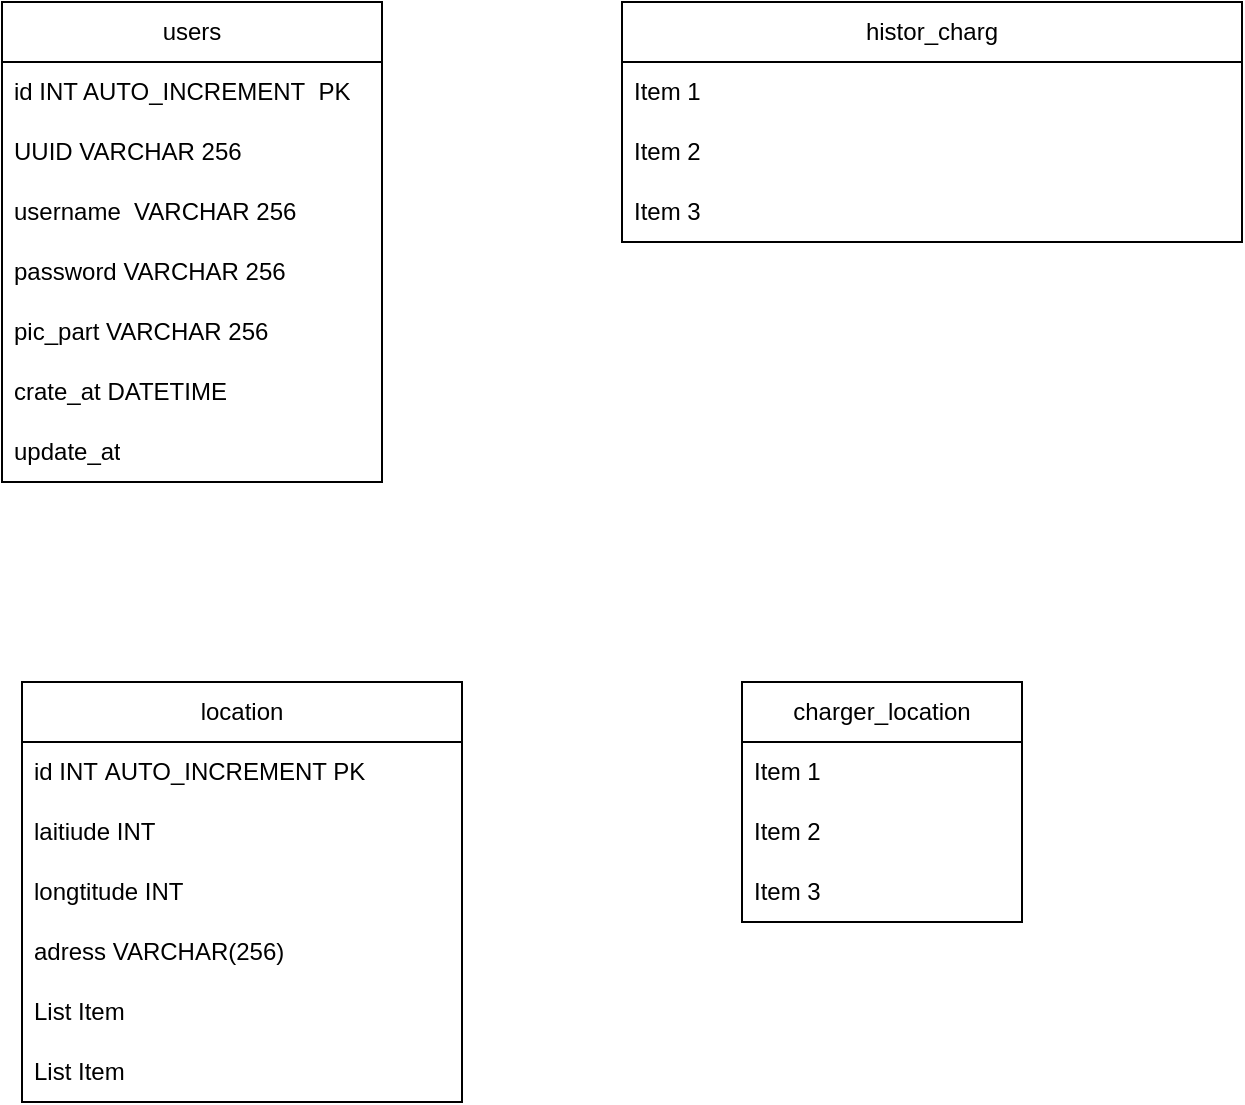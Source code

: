 <mxfile version="27.1.6">
  <diagram name="หน้า-1" id="cEcGtDLXEG_0A7J9oUam">
    <mxGraphModel dx="1665" dy="743" grid="1" gridSize="10" guides="1" tooltips="1" connect="1" arrows="1" fold="1" page="1" pageScale="1" pageWidth="827" pageHeight="1169" math="0" shadow="0">
      <root>
        <mxCell id="0" />
        <mxCell id="1" parent="0" />
        <mxCell id="DuR0c3DTrFcQEo_LRFLy-1" value="users" style="swimlane;fontStyle=0;childLayout=stackLayout;horizontal=1;startSize=30;horizontalStack=0;resizeParent=1;resizeParentMax=0;resizeLast=0;collapsible=1;marginBottom=0;whiteSpace=wrap;html=1;" vertex="1" parent="1">
          <mxGeometry x="60" y="30" width="190" height="240" as="geometry" />
        </mxCell>
        <mxCell id="DuR0c3DTrFcQEo_LRFLy-2" value="id INT AUTO_INCREMENT&amp;nbsp; PK" style="text;strokeColor=none;fillColor=none;align=left;verticalAlign=middle;spacingLeft=4;spacingRight=4;overflow=hidden;points=[[0,0.5],[1,0.5]];portConstraint=eastwest;rotatable=0;whiteSpace=wrap;html=1;" vertex="1" parent="DuR0c3DTrFcQEo_LRFLy-1">
          <mxGeometry y="30" width="190" height="30" as="geometry" />
        </mxCell>
        <mxCell id="DuR0c3DTrFcQEo_LRFLy-3" value="UUID VARCHAR 256" style="text;strokeColor=none;fillColor=none;align=left;verticalAlign=middle;spacingLeft=4;spacingRight=4;overflow=hidden;points=[[0,0.5],[1,0.5]];portConstraint=eastwest;rotatable=0;whiteSpace=wrap;html=1;" vertex="1" parent="DuR0c3DTrFcQEo_LRFLy-1">
          <mxGeometry y="60" width="190" height="30" as="geometry" />
        </mxCell>
        <mxCell id="DuR0c3DTrFcQEo_LRFLy-4" value="username&amp;nbsp; VARCHAR 256" style="text;strokeColor=none;fillColor=none;align=left;verticalAlign=middle;spacingLeft=4;spacingRight=4;overflow=hidden;points=[[0,0.5],[1,0.5]];portConstraint=eastwest;rotatable=0;whiteSpace=wrap;html=1;" vertex="1" parent="DuR0c3DTrFcQEo_LRFLy-1">
          <mxGeometry y="90" width="190" height="30" as="geometry" />
        </mxCell>
        <mxCell id="DuR0c3DTrFcQEo_LRFLy-5" value="password VARCHAR 256" style="text;strokeColor=none;fillColor=none;align=left;verticalAlign=middle;spacingLeft=4;spacingRight=4;overflow=hidden;points=[[0,0.5],[1,0.5]];portConstraint=eastwest;rotatable=0;whiteSpace=wrap;html=1;" vertex="1" parent="DuR0c3DTrFcQEo_LRFLy-1">
          <mxGeometry y="120" width="190" height="30" as="geometry" />
        </mxCell>
        <mxCell id="DuR0c3DTrFcQEo_LRFLy-6" value="pic_part VARCHAR 256" style="text;strokeColor=none;fillColor=none;align=left;verticalAlign=middle;spacingLeft=4;spacingRight=4;overflow=hidden;points=[[0,0.5],[1,0.5]];portConstraint=eastwest;rotatable=0;whiteSpace=wrap;html=1;" vertex="1" parent="DuR0c3DTrFcQEo_LRFLy-1">
          <mxGeometry y="150" width="190" height="30" as="geometry" />
        </mxCell>
        <mxCell id="DuR0c3DTrFcQEo_LRFLy-7" value="crate_at DATETIME" style="text;strokeColor=none;fillColor=none;align=left;verticalAlign=middle;spacingLeft=4;spacingRight=4;overflow=hidden;points=[[0,0.5],[1,0.5]];portConstraint=eastwest;rotatable=0;whiteSpace=wrap;html=1;" vertex="1" parent="DuR0c3DTrFcQEo_LRFLy-1">
          <mxGeometry y="180" width="190" height="30" as="geometry" />
        </mxCell>
        <mxCell id="DuR0c3DTrFcQEo_LRFLy-26" value="update_at" style="text;strokeColor=none;fillColor=none;align=left;verticalAlign=middle;spacingLeft=4;spacingRight=4;overflow=hidden;points=[[0,0.5],[1,0.5]];portConstraint=eastwest;rotatable=0;whiteSpace=wrap;html=1;" vertex="1" parent="DuR0c3DTrFcQEo_LRFLy-1">
          <mxGeometry y="210" width="190" height="30" as="geometry" />
        </mxCell>
        <mxCell id="DuR0c3DTrFcQEo_LRFLy-22" value="histor_charg" style="swimlane;fontStyle=0;childLayout=stackLayout;horizontal=1;startSize=30;horizontalStack=0;resizeParent=1;resizeParentMax=0;resizeLast=0;collapsible=1;marginBottom=0;whiteSpace=wrap;html=1;" vertex="1" parent="1">
          <mxGeometry x="370" y="30" width="310" height="120" as="geometry" />
        </mxCell>
        <mxCell id="DuR0c3DTrFcQEo_LRFLy-23" value="Item 1" style="text;strokeColor=none;fillColor=none;align=left;verticalAlign=middle;spacingLeft=4;spacingRight=4;overflow=hidden;points=[[0,0.5],[1,0.5]];portConstraint=eastwest;rotatable=0;whiteSpace=wrap;html=1;" vertex="1" parent="DuR0c3DTrFcQEo_LRFLy-22">
          <mxGeometry y="30" width="310" height="30" as="geometry" />
        </mxCell>
        <mxCell id="DuR0c3DTrFcQEo_LRFLy-24" value="Item 2" style="text;strokeColor=none;fillColor=none;align=left;verticalAlign=middle;spacingLeft=4;spacingRight=4;overflow=hidden;points=[[0,0.5],[1,0.5]];portConstraint=eastwest;rotatable=0;whiteSpace=wrap;html=1;" vertex="1" parent="DuR0c3DTrFcQEo_LRFLy-22">
          <mxGeometry y="60" width="310" height="30" as="geometry" />
        </mxCell>
        <mxCell id="DuR0c3DTrFcQEo_LRFLy-25" value="Item 3" style="text;strokeColor=none;fillColor=none;align=left;verticalAlign=middle;spacingLeft=4;spacingRight=4;overflow=hidden;points=[[0,0.5],[1,0.5]];portConstraint=eastwest;rotatable=0;whiteSpace=wrap;html=1;" vertex="1" parent="DuR0c3DTrFcQEo_LRFLy-22">
          <mxGeometry y="90" width="310" height="30" as="geometry" />
        </mxCell>
        <mxCell id="DuR0c3DTrFcQEo_LRFLy-27" value="location" style="swimlane;fontStyle=0;childLayout=stackLayout;horizontal=1;startSize=30;horizontalStack=0;resizeParent=1;resizeParentMax=0;resizeLast=0;collapsible=1;marginBottom=0;whiteSpace=wrap;html=1;" vertex="1" parent="1">
          <mxGeometry x="70" y="370" width="220" height="210" as="geometry" />
        </mxCell>
        <mxCell id="DuR0c3DTrFcQEo_LRFLy-28" value="id INT&amp;nbsp;AUTO_INCREMENT PK" style="text;strokeColor=none;fillColor=none;align=left;verticalAlign=middle;spacingLeft=4;spacingRight=4;overflow=hidden;points=[[0,0.5],[1,0.5]];portConstraint=eastwest;rotatable=0;whiteSpace=wrap;html=1;" vertex="1" parent="DuR0c3DTrFcQEo_LRFLy-27">
          <mxGeometry y="30" width="220" height="30" as="geometry" />
        </mxCell>
        <mxCell id="DuR0c3DTrFcQEo_LRFLy-29" value="laitiude INT" style="text;strokeColor=none;fillColor=none;align=left;verticalAlign=middle;spacingLeft=4;spacingRight=4;overflow=hidden;points=[[0,0.5],[1,0.5]];portConstraint=eastwest;rotatable=0;whiteSpace=wrap;html=1;" vertex="1" parent="DuR0c3DTrFcQEo_LRFLy-27">
          <mxGeometry y="60" width="220" height="30" as="geometry" />
        </mxCell>
        <mxCell id="DuR0c3DTrFcQEo_LRFLy-30" value="longtitude INT" style="text;strokeColor=none;fillColor=none;align=left;verticalAlign=middle;spacingLeft=4;spacingRight=4;overflow=hidden;points=[[0,0.5],[1,0.5]];portConstraint=eastwest;rotatable=0;whiteSpace=wrap;html=1;" vertex="1" parent="DuR0c3DTrFcQEo_LRFLy-27">
          <mxGeometry y="90" width="220" height="30" as="geometry" />
        </mxCell>
        <mxCell id="DuR0c3DTrFcQEo_LRFLy-35" value="adress VARCHAR(256)" style="text;strokeColor=none;fillColor=none;align=left;verticalAlign=middle;spacingLeft=4;spacingRight=4;overflow=hidden;points=[[0,0.5],[1,0.5]];portConstraint=eastwest;rotatable=0;whiteSpace=wrap;html=1;" vertex="1" parent="DuR0c3DTrFcQEo_LRFLy-27">
          <mxGeometry y="120" width="220" height="30" as="geometry" />
        </mxCell>
        <mxCell id="DuR0c3DTrFcQEo_LRFLy-36" value="List Item" style="text;strokeColor=none;fillColor=none;align=left;verticalAlign=middle;spacingLeft=4;spacingRight=4;overflow=hidden;points=[[0,0.5],[1,0.5]];portConstraint=eastwest;rotatable=0;whiteSpace=wrap;html=1;" vertex="1" parent="DuR0c3DTrFcQEo_LRFLy-27">
          <mxGeometry y="150" width="220" height="30" as="geometry" />
        </mxCell>
        <mxCell id="DuR0c3DTrFcQEo_LRFLy-37" value="List Item" style="text;strokeColor=none;fillColor=none;align=left;verticalAlign=middle;spacingLeft=4;spacingRight=4;overflow=hidden;points=[[0,0.5],[1,0.5]];portConstraint=eastwest;rotatable=0;whiteSpace=wrap;html=1;" vertex="1" parent="DuR0c3DTrFcQEo_LRFLy-27">
          <mxGeometry y="180" width="220" height="30" as="geometry" />
        </mxCell>
        <mxCell id="DuR0c3DTrFcQEo_LRFLy-31" value="charger_location" style="swimlane;fontStyle=0;childLayout=stackLayout;horizontal=1;startSize=30;horizontalStack=0;resizeParent=1;resizeParentMax=0;resizeLast=0;collapsible=1;marginBottom=0;whiteSpace=wrap;html=1;" vertex="1" parent="1">
          <mxGeometry x="430" y="370" width="140" height="120" as="geometry" />
        </mxCell>
        <mxCell id="DuR0c3DTrFcQEo_LRFLy-32" value="Item 1" style="text;strokeColor=none;fillColor=none;align=left;verticalAlign=middle;spacingLeft=4;spacingRight=4;overflow=hidden;points=[[0,0.5],[1,0.5]];portConstraint=eastwest;rotatable=0;whiteSpace=wrap;html=1;" vertex="1" parent="DuR0c3DTrFcQEo_LRFLy-31">
          <mxGeometry y="30" width="140" height="30" as="geometry" />
        </mxCell>
        <mxCell id="DuR0c3DTrFcQEo_LRFLy-33" value="Item 2" style="text;strokeColor=none;fillColor=none;align=left;verticalAlign=middle;spacingLeft=4;spacingRight=4;overflow=hidden;points=[[0,0.5],[1,0.5]];portConstraint=eastwest;rotatable=0;whiteSpace=wrap;html=1;" vertex="1" parent="DuR0c3DTrFcQEo_LRFLy-31">
          <mxGeometry y="60" width="140" height="30" as="geometry" />
        </mxCell>
        <mxCell id="DuR0c3DTrFcQEo_LRFLy-34" value="Item 3" style="text;strokeColor=none;fillColor=none;align=left;verticalAlign=middle;spacingLeft=4;spacingRight=4;overflow=hidden;points=[[0,0.5],[1,0.5]];portConstraint=eastwest;rotatable=0;whiteSpace=wrap;html=1;" vertex="1" parent="DuR0c3DTrFcQEo_LRFLy-31">
          <mxGeometry y="90" width="140" height="30" as="geometry" />
        </mxCell>
      </root>
    </mxGraphModel>
  </diagram>
</mxfile>
